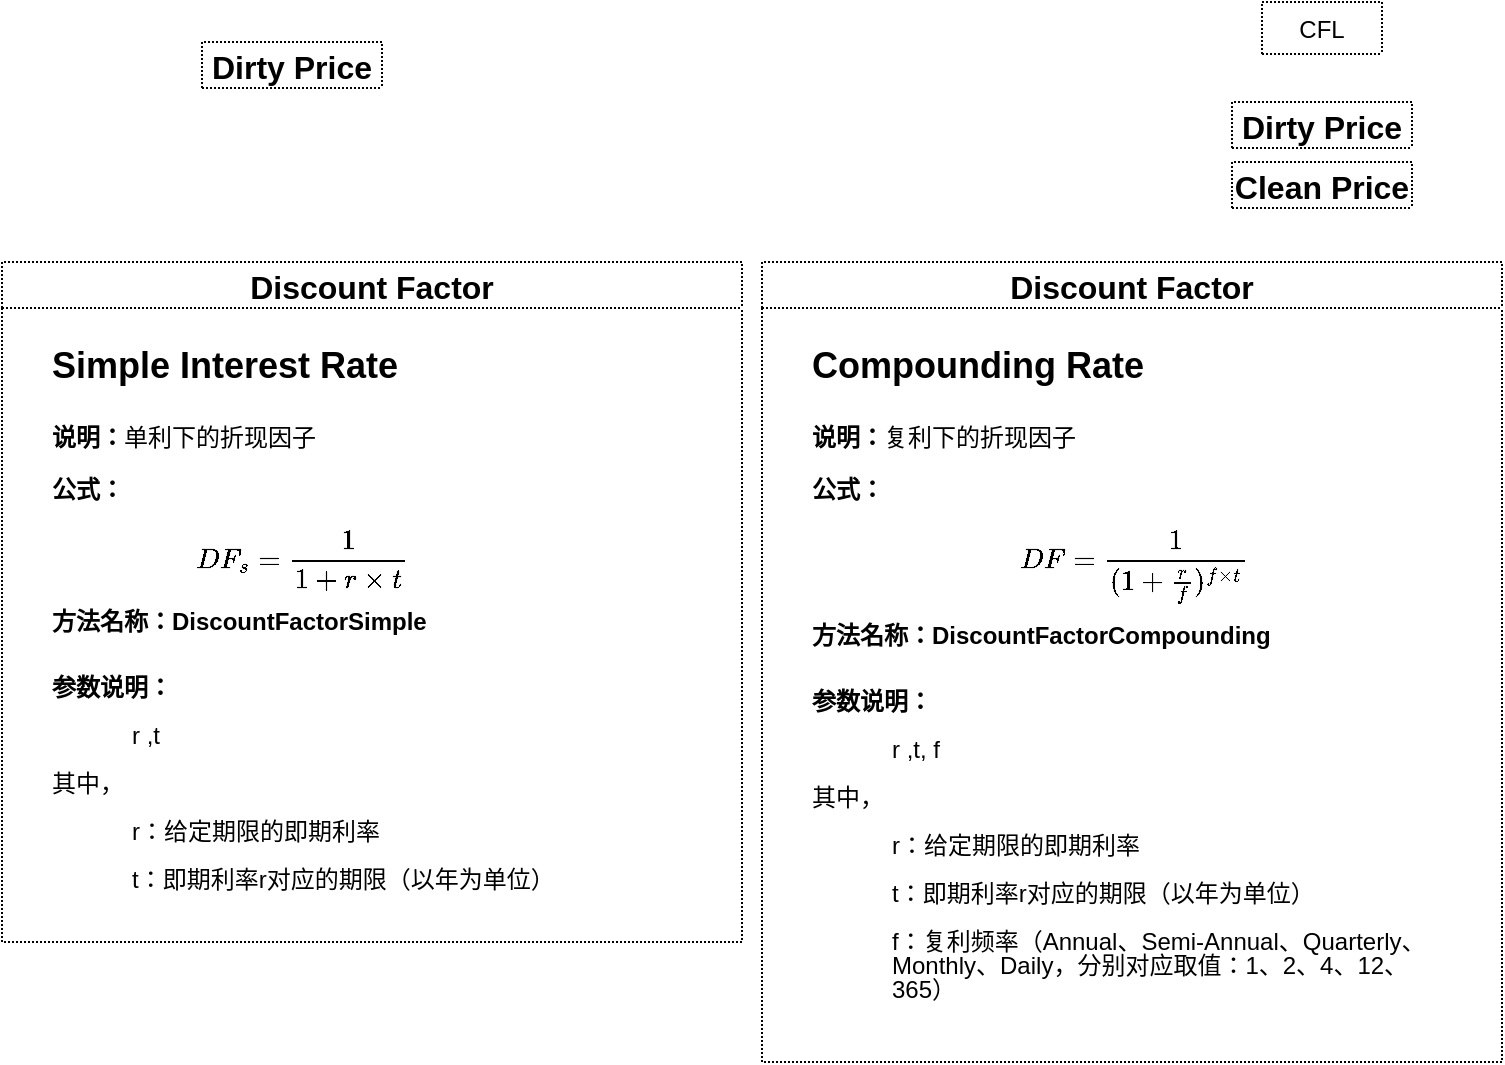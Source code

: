 <mxfile version="13.10.4" type="github">
  <diagram id="C5RBs43oDa-KdzZeNtuy" name="Page-1">
    <mxGraphModel dx="786" dy="514" grid="1" gridSize="10" guides="1" tooltips="1" connect="1" arrows="1" fold="1" page="1" pageScale="1" pageWidth="827" pageHeight="1169" math="1" shadow="0">
      <root>
        <mxCell id="WIyWlLk6GJQsqaUBKTNV-0" />
        <mxCell id="WIyWlLk6GJQsqaUBKTNV-1" parent="WIyWlLk6GJQsqaUBKTNV-0" />
        <mxCell id="0xuEhFezEmj5StmWAARz-81" value="Dirty Price" style="swimlane;dashed=1;dashPattern=1 1;strokeColor=#000000;fontSize=16;" parent="WIyWlLk6GJQsqaUBKTNV-1" vertex="1" collapsed="1">
          <mxGeometry x="110" y="40" width="90" height="23" as="geometry">
            <mxRectangle x="110" y="40" width="370" height="380" as="alternateBounds" />
          </mxGeometry>
        </mxCell>
        <mxCell id="SIirOtEVYk1fui6E42ct-0" value="&lt;h1&gt;&lt;font style=&quot;font-size: 18px&quot;&gt;Dirty Price&lt;/font&gt;&lt;/h1&gt;&lt;p&gt;&lt;b&gt;说明：&lt;/b&gt;计算给定债券的当前价格（全价）&lt;/p&gt;&lt;p&gt;&lt;b&gt;公式：&lt;/b&gt;&lt;span style=&quot;text-align: center&quot;&gt;$$ DirtyPrice = \sum_{i=1}^n CF_i \times DF_i $$&lt;/span&gt;&lt;/p&gt;&lt;p style=&quot;line-height: 9.6px&quot;&gt;&lt;b&gt;方法名称：PriceDirty&lt;/b&gt;&lt;br&gt;&lt;br&gt;&lt;/p&gt;&lt;p style=&quot;line-height: 12px&quot;&gt;&lt;b&gt;参数说明：&lt;/b&gt;&lt;/p&gt;&lt;blockquote style=&quot;margin: 0px 0px 0px 40px ; border: none ; padding: 0px&quot;&gt;&lt;p style=&quot;line-height: 12px&quot;&gt;CFL[ dt ,amount ,df ]&lt;/p&gt;&lt;/blockquote&gt;&lt;p style=&quot;line-height: 12px&quot;&gt;其中，&lt;/p&gt;&lt;blockquote style=&quot;margin: 0px 0px 0px 40px ; border: none ; padding: 0px&quot;&gt;&lt;p style=&quot;line-height: 12px&quot;&gt;dt：现金流发生日期&lt;/p&gt;&lt;p style=&quot;line-height: 12px&quot;&gt;amount：在时间dt处产生的现金流金额&lt;/p&gt;&lt;/blockquote&gt;&lt;blockquote style=&quot;margin: 0px 0px 0px 40px ; border: none ; padding: 0px&quot;&gt;&lt;p style=&quot;line-height: 12px&quot;&gt;df：时间dt处对应的折现因子&lt;/p&gt;&lt;/blockquote&gt;&lt;span style=&quot;box-sizing: border-box ; font-size: 13px ; background-color: rgb(255 , 255 , 255) ; font-family: &amp;#34;courier new&amp;#34; , &amp;#34;courier&amp;#34; , monospace&quot;&gt;&lt;br&gt;&lt;/span&gt;" style="text;html=1;strokeColor=none;fillColor=none;spacing=5;spacingTop=-20;whiteSpace=wrap;overflow=hidden;rounded=0;" parent="0xuEhFezEmj5StmWAARz-81" vertex="1">
          <mxGeometry x="20" y="30" width="330" height="340" as="geometry" />
        </mxCell>
        <mxCell id="0xuEhFezEmj5StmWAARz-60" value="CFL" style="swimlane;fontStyle=0;childLayout=stackLayout;horizontal=1;startSize=26;fillColor=none;horizontalStack=0;resizeParent=1;resizeParentMax=0;resizeLast=0;collapsible=1;marginBottom=0;dashed=1;dashPattern=1 1;strokeColor=#000000;" parent="WIyWlLk6GJQsqaUBKTNV-1" vertex="1" collapsed="1">
          <mxGeometry x="640" y="20" width="60" height="26" as="geometry">
            <mxRectangle x="640" y="20" width="130" height="130" as="alternateBounds" />
          </mxGeometry>
        </mxCell>
        <mxCell id="0xuEhFezEmj5StmWAARz-61" value="dt date" style="text;strokeColor=none;fillColor=none;align=left;verticalAlign=top;spacingLeft=4;spacingRight=4;overflow=hidden;rotatable=0;points=[[0,0.5],[1,0.5]];portConstraint=eastwest;" parent="0xuEhFezEmj5StmWAARz-60" vertex="1">
          <mxGeometry y="26" width="60" height="26" as="geometry" />
        </mxCell>
        <mxCell id="0xuEhFezEmj5StmWAARz-66" value="t number" style="text;strokeColor=none;fillColor=none;align=left;verticalAlign=top;spacingLeft=4;spacingRight=4;overflow=hidden;rotatable=0;points=[[0,0.5],[1,0.5]];portConstraint=eastwest;" parent="0xuEhFezEmj5StmWAARz-60" vertex="1">
          <mxGeometry y="52" width="60" height="26" as="geometry" />
        </mxCell>
        <mxCell id="0xuEhFezEmj5StmWAARz-62" value="amount number" style="text;strokeColor=none;fillColor=none;align=left;verticalAlign=top;spacingLeft=4;spacingRight=4;overflow=hidden;rotatable=0;points=[[0,0.5],[1,0.5]];portConstraint=eastwest;" parent="0xuEhFezEmj5StmWAARz-60" vertex="1">
          <mxGeometry y="78" width="60" height="26" as="geometry" />
        </mxCell>
        <mxCell id="0xuEhFezEmj5StmWAARz-63" value="df number" style="text;strokeColor=none;fillColor=none;align=left;verticalAlign=top;spacingLeft=4;spacingRight=4;overflow=hidden;rotatable=0;points=[[0,0.5],[1,0.5]];portConstraint=eastwest;" parent="0xuEhFezEmj5StmWAARz-60" vertex="1">
          <mxGeometry y="104" width="60" height="26" as="geometry" />
        </mxCell>
        <mxCell id="0xuEhFezEmj5StmWAARz-90" value="Clean Price" style="swimlane;dashed=1;dashPattern=1 1;strokeColor=#000000;fontSize=16;" parent="WIyWlLk6GJQsqaUBKTNV-1" vertex="1" collapsed="1">
          <mxGeometry x="625" y="100" width="90" height="23" as="geometry">
            <mxRectangle x="710" y="110" width="370" height="340" as="alternateBounds" />
          </mxGeometry>
        </mxCell>
        <mxCell id="0xuEhFezEmj5StmWAARz-91" value="&lt;h1&gt;&lt;font style=&quot;font-size: 18px&quot;&gt;Clean Price&lt;/font&gt;&lt;/h1&gt;&lt;p&gt;&lt;b&gt;说明：&lt;/b&gt;计算给定债券的当前价格（净价）&lt;/p&gt;&lt;p&gt;&lt;b&gt;公式：&lt;/b&gt;&lt;span style=&quot;text-align: center&quot;&gt;$$ CleanPrice = DirtyPrice-AccruedInterest $$&lt;/span&gt;&lt;/p&gt;&lt;p style=&quot;line-height: 9.6px&quot;&gt;&lt;b&gt;方法名称：PriceClean&lt;/b&gt;&lt;br&gt;&lt;br&gt;&lt;/p&gt;&lt;p style=&quot;line-height: 12px&quot;&gt;&lt;b&gt;参数说明：&lt;/b&gt;&lt;/p&gt;&lt;blockquote style=&quot;margin: 0px 0px 0px 40px ; border: none ; padding: 0px&quot;&gt;&lt;p style=&quot;line-height: 12px&quot;&gt;DirthPrice, AccruedInterest&lt;/p&gt;&lt;/blockquote&gt;&lt;p style=&quot;line-height: 12px&quot;&gt;其中，&lt;/p&gt;&lt;blockquote style=&quot;margin: 0px 0px 0px 40px ; border: none ; padding: 0px&quot;&gt;&lt;p style=&quot;line-height: 12px&quot;&gt;DirthPrice：全价&lt;/p&gt;&lt;p style=&quot;line-height: 12px&quot;&gt;AccuredInterest：应计利息，指已经计入但是还未支付的利息&lt;/p&gt;&lt;/blockquote&gt;&lt;span style=&quot;box-sizing: border-box ; font-size: 13px ; background-color: rgb(255 , 255 , 255) ; font-family: &amp;#34;courier new&amp;#34; , &amp;#34;courier&amp;#34; , monospace&quot;&gt;&lt;br&gt;&lt;/span&gt;" style="text;html=1;strokeColor=none;fillColor=none;spacing=5;spacingTop=-20;whiteSpace=wrap;overflow=hidden;rounded=0;" parent="0xuEhFezEmj5StmWAARz-90" vertex="1">
          <mxGeometry x="20" y="30" width="330" height="300" as="geometry" />
        </mxCell>
        <mxCell id="0xuEhFezEmj5StmWAARz-95" value="Discount Factor" style="swimlane;dashed=1;dashPattern=1 1;strokeColor=#000000;fontSize=16;" parent="WIyWlLk6GJQsqaUBKTNV-1" vertex="1">
          <mxGeometry x="10" y="150" width="370" height="340" as="geometry">
            <mxRectangle x="30" y="110" width="140" height="23" as="alternateBounds" />
          </mxGeometry>
        </mxCell>
        <mxCell id="0xuEhFezEmj5StmWAARz-96" value="&lt;h1&gt;&lt;font style=&quot;font-size: 18px&quot;&gt;Simple Interest Rate&lt;/font&gt;&lt;/h1&gt;&lt;p&gt;&lt;b&gt;说明：&lt;/b&gt;单利下的折现因子&lt;/p&gt;&lt;p&gt;&lt;b&gt;公式：&lt;/b&gt;&lt;span style=&quot;text-align: center&quot;&gt;$$ DF_s = \frac{1}{1+r\times t} $$&lt;/span&gt;&lt;/p&gt;&lt;p style=&quot;line-height: 9.6px&quot;&gt;&lt;b&gt;方法名称：DiscountFactorSimple&lt;/b&gt;&lt;br&gt;&lt;br&gt;&lt;/p&gt;&lt;p style=&quot;line-height: 12px&quot;&gt;&lt;b&gt;参数说明：&lt;/b&gt;&lt;/p&gt;&lt;blockquote style=&quot;margin: 0px 0px 0px 40px ; border: none ; padding: 0px&quot;&gt;&lt;p style=&quot;line-height: 12px&quot;&gt;r ,t&lt;/p&gt;&lt;/blockquote&gt;&lt;p style=&quot;line-height: 12px&quot;&gt;其中，&lt;/p&gt;&lt;blockquote style=&quot;margin: 0px 0px 0px 40px ; border: none ; padding: 0px&quot;&gt;&lt;p style=&quot;line-height: 12px&quot;&gt;r：给定期限的即期利率&lt;/p&gt;&lt;p style=&quot;line-height: 12px&quot;&gt;t：即期利率r对应的期限（以年为单位）&lt;/p&gt;&lt;/blockquote&gt;&lt;span style=&quot;box-sizing: border-box ; font-size: 13px ; background-color: rgb(255 , 255 , 255) ; font-family: &amp;#34;courier new&amp;#34; , &amp;#34;courier&amp;#34; , monospace&quot;&gt;&lt;br&gt;&lt;/span&gt;" style="text;html=1;strokeColor=none;fillColor=none;spacing=5;spacingTop=-20;whiteSpace=wrap;overflow=hidden;rounded=0;" parent="0xuEhFezEmj5StmWAARz-95" vertex="1">
          <mxGeometry x="20" y="30" width="330" height="300" as="geometry" />
        </mxCell>
        <mxCell id="0xuEhFezEmj5StmWAARz-92" value="Dirty Price" style="swimlane;dashed=1;dashPattern=1 1;strokeColor=#000000;fontSize=16;" parent="WIyWlLk6GJQsqaUBKTNV-1" vertex="1" collapsed="1">
          <mxGeometry x="625" y="70" width="90" height="23" as="geometry">
            <mxRectangle x="570" y="133" width="370" height="380" as="alternateBounds" />
          </mxGeometry>
        </mxCell>
        <mxCell id="0xuEhFezEmj5StmWAARz-93" value="&lt;h1&gt;&lt;font style=&quot;font-size: 18px&quot;&gt;Dirty Price&lt;/font&gt;&lt;/h1&gt;&lt;p&gt;&lt;b&gt;说明：&lt;/b&gt;计算给定债券的当前价格（全价）&lt;/p&gt;&lt;p&gt;&lt;b&gt;公式：&lt;/b&gt;&lt;span style=&quot;text-align: center&quot;&gt;$$ DirtyPrice = \sum_{i=1}^n CF_i \times DF_i $$&lt;/span&gt;&lt;/p&gt;&lt;p style=&quot;line-height: 9.6px&quot;&gt;&lt;b&gt;方法名称：PriceDirty&lt;/b&gt;&lt;br&gt;&lt;br&gt;&lt;/p&gt;&lt;p style=&quot;line-height: 12px&quot;&gt;&lt;b&gt;参数说明：&lt;/b&gt;&lt;/p&gt;&lt;blockquote style=&quot;margin: 0px 0px 0px 40px ; border: none ; padding: 0px&quot;&gt;&lt;p style=&quot;line-height: 12px&quot;&gt;CFL[ dt ,amount ,df ]&lt;/p&gt;&lt;/blockquote&gt;&lt;p style=&quot;line-height: 12px&quot;&gt;其中，&lt;/p&gt;&lt;blockquote style=&quot;margin: 0px 0px 0px 40px ; border: none ; padding: 0px&quot;&gt;&lt;p style=&quot;line-height: 12px&quot;&gt;dt：现金流发生日期&lt;/p&gt;&lt;p style=&quot;line-height: 12px&quot;&gt;amount：在时间dt处产生的现金流金额&lt;/p&gt;&lt;/blockquote&gt;&lt;blockquote style=&quot;margin: 0px 0px 0px 40px ; border: none ; padding: 0px&quot;&gt;&lt;p style=&quot;line-height: 12px&quot;&gt;df：时间dt处对应的折现因子&lt;/p&gt;&lt;/blockquote&gt;&lt;span style=&quot;box-sizing: border-box ; font-size: 13px ; background-color: rgb(255 , 255 , 255) ; font-family: &amp;#34;courier new&amp;#34; , &amp;#34;courier&amp;#34; , monospace&quot;&gt;&lt;br&gt;&lt;/span&gt;" style="text;html=1;strokeColor=none;fillColor=none;spacing=5;spacingTop=-20;whiteSpace=wrap;overflow=hidden;rounded=0;" parent="0xuEhFezEmj5StmWAARz-92" vertex="1">
          <mxGeometry x="20" y="30" width="330" height="340" as="geometry" />
        </mxCell>
        <mxCell id="0xuEhFezEmj5StmWAARz-152" value="Discount Factor" style="swimlane;dashed=1;dashPattern=1 1;strokeColor=#000000;fontSize=16;spacing=2;" parent="WIyWlLk6GJQsqaUBKTNV-1" vertex="1">
          <mxGeometry x="390" y="150" width="370" height="400" as="geometry">
            <mxRectangle x="200" y="110" width="140" height="23" as="alternateBounds" />
          </mxGeometry>
        </mxCell>
        <mxCell id="0xuEhFezEmj5StmWAARz-153" value="&lt;h1&gt;&lt;font style=&quot;font-size: 18px&quot;&gt;Compounding Rate&lt;/font&gt;&lt;/h1&gt;&lt;p&gt;&lt;b&gt;说明：&lt;/b&gt;复利下的折现因子&lt;/p&gt;&lt;p&gt;&lt;b&gt;公式：&lt;/b&gt;&lt;span style=&quot;text-align: center&quot;&gt;$$ DF = \frac{1}{(1+\frac{r}{f})^ {f\times t}} $$&lt;/span&gt;&lt;/p&gt;&lt;p style=&quot;line-height: 9.6px&quot;&gt;&lt;b&gt;方法名称：DiscountFactorCompounding&lt;/b&gt;&lt;br&gt;&lt;br&gt;&lt;/p&gt;&lt;p style=&quot;line-height: 12px&quot;&gt;&lt;b&gt;参数说明：&lt;/b&gt;&lt;/p&gt;&lt;blockquote style=&quot;margin: 0px 0px 0px 40px ; border: none ; padding: 0px&quot;&gt;&lt;p style=&quot;line-height: 12px&quot;&gt;r ,t, f&lt;/p&gt;&lt;/blockquote&gt;&lt;p style=&quot;line-height: 12px&quot;&gt;其中，&lt;/p&gt;&lt;blockquote style=&quot;margin: 0px 0px 0px 40px ; border: none ; padding: 0px&quot;&gt;&lt;p style=&quot;line-height: 12px&quot;&gt;r：给定期限的即期利率&lt;/p&gt;&lt;p style=&quot;line-height: 12px&quot;&gt;t：即期利率r对应的期限（以年为单位）&lt;/p&gt;&lt;p style=&quot;line-height: 12px&quot;&gt;f：复利频率（Annual、Semi-Annual、Quarterly、Monthly、Daily，分别对应取值：1、2、4、12、365）&lt;/p&gt;&lt;/blockquote&gt;&lt;span style=&quot;box-sizing: border-box ; font-size: 13px ; background-color: rgb(255 , 255 , 255) ; font-family: &amp;#34;courier new&amp;#34; , &amp;#34;courier&amp;#34; , monospace&quot;&gt;&lt;br&gt;&lt;/span&gt;" style="text;html=1;strokeColor=none;fillColor=none;spacing=5;spacingTop=-20;whiteSpace=wrap;overflow=hidden;rounded=0;" parent="0xuEhFezEmj5StmWAARz-152" vertex="1">
          <mxGeometry x="20" y="30" width="330" height="360" as="geometry" />
        </mxCell>
      </root>
    </mxGraphModel>
  </diagram>
</mxfile>
